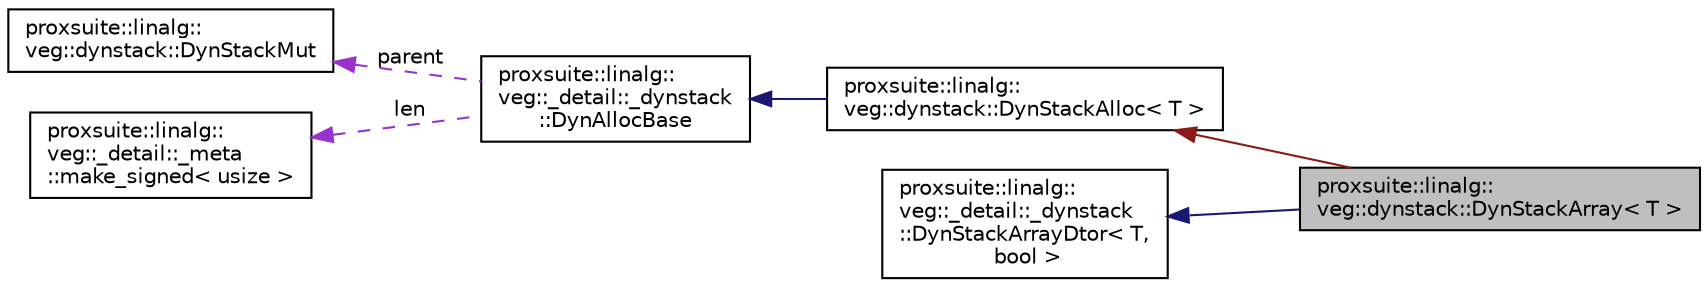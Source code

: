 digraph "proxsuite::linalg::veg::dynstack::DynStackArray&lt; T &gt;"
{
 // LATEX_PDF_SIZE
  bgcolor="transparent";
  edge [fontname="Helvetica",fontsize="10",labelfontname="Helvetica",labelfontsize="10"];
  node [fontname="Helvetica",fontsize="10",shape=record];
  rankdir="LR";
  Node1 [label="proxsuite::linalg::\lveg::dynstack::DynStackArray\< T \>",height=0.2,width=0.4,color="black", fillcolor="grey75", style="filled", fontcolor="black",tooltip=" "];
  Node2 -> Node1 [dir="back",color="firebrick4",fontsize="10",style="solid",fontname="Helvetica"];
  Node2 [label="proxsuite::linalg::\lveg::dynstack::DynStackAlloc\< T \>",height=0.2,width=0.4,color="black",URL="$structproxsuite_1_1linalg_1_1veg_1_1dynstack_1_1_dyn_stack_alloc.html",tooltip=" "];
  Node3 -> Node2 [dir="back",color="midnightblue",fontsize="10",style="solid",fontname="Helvetica"];
  Node3 [label="proxsuite::linalg::\lveg::_detail::_dynstack\l::DynAllocBase",height=0.2,width=0.4,color="black",URL="$structproxsuite_1_1linalg_1_1veg_1_1__detail_1_1__dynstack_1_1_dyn_alloc_base.html",tooltip=" "];
  Node4 -> Node3 [dir="back",color="darkorchid3",fontsize="10",style="dashed",label=" parent" ,fontname="Helvetica"];
  Node4 [label="proxsuite::linalg::\lveg::dynstack::DynStackMut",height=0.2,width=0.4,color="black",URL="$structproxsuite_1_1linalg_1_1veg_1_1dynstack_1_1_dyn_stack_mut.html",tooltip=" "];
  Node5 -> Node3 [dir="back",color="darkorchid3",fontsize="10",style="dashed",label=" len" ,fontname="Helvetica"];
  Node5 [label="proxsuite::linalg::\lveg::_detail::_meta\l::make_signed\< usize \>",height=0.2,width=0.4,color="black",URL="$structproxsuite_1_1linalg_1_1veg_1_1__detail_1_1__meta_1_1make__signed.html",tooltip=" "];
  Node6 -> Node1 [dir="back",color="midnightblue",fontsize="10",style="solid",fontname="Helvetica"];
  Node6 [label="proxsuite::linalg::\lveg::_detail::_dynstack\l::DynStackArrayDtor\< T,\l bool \>",height=0.2,width=0.4,color="black",URL="$structproxsuite_1_1linalg_1_1veg_1_1__detail_1_1__dynstack_1_1_dyn_stack_array_dtor.html",tooltip=" "];
}
